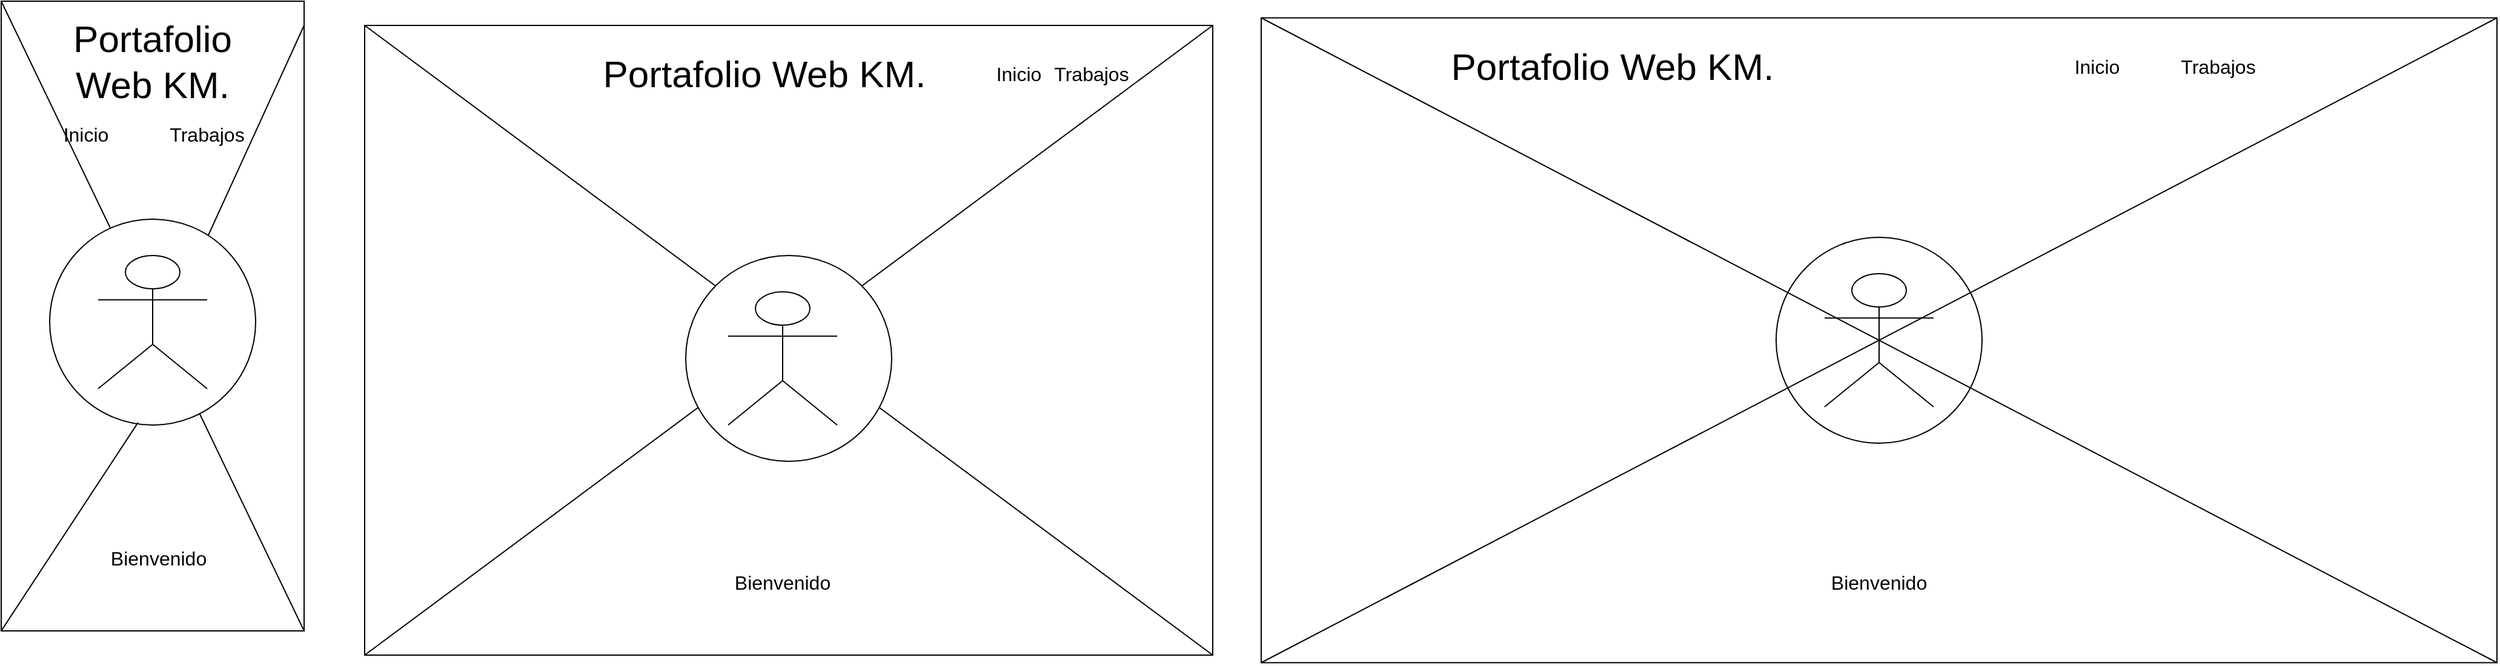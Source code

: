 <mxfile version="14.1.8" type="device"><diagram id="HtIJUIyKJgLhc6My_Ey2" name="Página-1"><mxGraphModel dx="1024" dy="592" grid="1" gridSize="10" guides="1" tooltips="1" connect="1" arrows="1" fold="1" page="1" pageScale="1" pageWidth="850" pageHeight="1100" math="0" shadow="0"><root><mxCell id="0"/><mxCell id="1" parent="0"/><mxCell id="I8LkWOjccIURcj4SrG9--1" value="" style="rounded=0;whiteSpace=wrap;html=1;" vertex="1" parent="1"><mxGeometry x="10" y="20" width="250" height="520" as="geometry"/></mxCell><mxCell id="I8LkWOjccIURcj4SrG9--2" value="" style="endArrow=none;html=1;exitX=0.769;exitY=0.081;exitDx=0;exitDy=0;exitPerimeter=0;" edge="1" parent="1" source="I8LkWOjccIURcj4SrG9--4"><mxGeometry width="50" height="50" relative="1" as="geometry"><mxPoint x="210" y="90" as="sourcePoint"/><mxPoint x="260" y="40" as="targetPoint"/></mxGeometry></mxCell><mxCell id="I8LkWOjccIURcj4SrG9--3" value="" style="endArrow=none;html=1;exitX=1;exitY=1;exitDx=0;exitDy=0;entryX=0;entryY=0;entryDx=0;entryDy=0;" edge="1" parent="1" source="I8LkWOjccIURcj4SrG9--1" target="I8LkWOjccIURcj4SrG9--1"><mxGeometry width="50" height="50" relative="1" as="geometry"><mxPoint x="20" y="570.0" as="sourcePoint"/><mxPoint x="270" y="50" as="targetPoint"/></mxGeometry></mxCell><mxCell id="I8LkWOjccIURcj4SrG9--4" value="" style="ellipse;whiteSpace=wrap;html=1;aspect=fixed;" vertex="1" parent="1"><mxGeometry x="50" y="200" width="170" height="170" as="geometry"/></mxCell><mxCell id="I8LkWOjccIURcj4SrG9--5" value="" style="endArrow=none;html=1;exitX=0;exitY=1;exitDx=0;exitDy=0;entryX=0.429;entryY=0.988;entryDx=0;entryDy=0;entryPerimeter=0;" edge="1" parent="1" source="I8LkWOjccIURcj4SrG9--1" target="I8LkWOjccIURcj4SrG9--4"><mxGeometry width="50" height="50" relative="1" as="geometry"><mxPoint x="10" y="560.0" as="sourcePoint"/><mxPoint x="260" y="40" as="targetPoint"/></mxGeometry></mxCell><mxCell id="I8LkWOjccIURcj4SrG9--6" value="" style="shape=umlActor;verticalLabelPosition=bottom;verticalAlign=top;html=1;outlineConnect=0;" vertex="1" parent="1"><mxGeometry x="90" y="230" width="90" height="110" as="geometry"/></mxCell><mxCell id="I8LkWOjccIURcj4SrG9--7" value="Portafolio Web KM." style="text;html=1;strokeColor=none;fillColor=none;align=center;verticalAlign=middle;whiteSpace=wrap;rounded=0;fontSize=31;" vertex="1" parent="1"><mxGeometry x="55" y="60" width="160" height="20" as="geometry"/></mxCell><mxCell id="I8LkWOjccIURcj4SrG9--8" value="Inicio" style="text;html=1;strokeColor=none;fillColor=none;align=center;verticalAlign=middle;whiteSpace=wrap;rounded=0;fontSize=16;" vertex="1" parent="1"><mxGeometry x="60" y="120" width="40" height="20" as="geometry"/></mxCell><mxCell id="I8LkWOjccIURcj4SrG9--9" value="Trabajos" style="text;html=1;strokeColor=none;fillColor=none;align=center;verticalAlign=middle;whiteSpace=wrap;rounded=0;fontSize=16;" vertex="1" parent="1"><mxGeometry x="160" y="120" width="40" height="20" as="geometry"/></mxCell><mxCell id="I8LkWOjccIURcj4SrG9--10" value="Bienvenido" style="text;html=1;strokeColor=none;fillColor=none;align=center;verticalAlign=middle;whiteSpace=wrap;rounded=0;fontSize=16;" vertex="1" parent="1"><mxGeometry x="120" y="470" width="40" height="20" as="geometry"/></mxCell><mxCell id="I8LkWOjccIURcj4SrG9--14" value="" style="rounded=0;whiteSpace=wrap;html=1;" vertex="1" parent="1"><mxGeometry x="310" y="40" width="700" height="520" as="geometry"/></mxCell><mxCell id="I8LkWOjccIURcj4SrG9--15" value="Portafolio Web KM." style="text;html=1;strokeColor=none;fillColor=none;align=center;verticalAlign=middle;whiteSpace=wrap;rounded=0;fontSize=31;" vertex="1" parent="1"><mxGeometry x="500" y="70" width="280" height="20" as="geometry"/></mxCell><mxCell id="I8LkWOjccIURcj4SrG9--16" value="Inicio" style="text;html=1;strokeColor=none;fillColor=none;align=center;verticalAlign=middle;whiteSpace=wrap;rounded=0;fontSize=16;" vertex="1" parent="1"><mxGeometry x="830" y="70" width="40" height="20" as="geometry"/></mxCell><mxCell id="I8LkWOjccIURcj4SrG9--17" value="Trabajos" style="text;html=1;strokeColor=none;fillColor=none;align=center;verticalAlign=middle;whiteSpace=wrap;rounded=0;fontSize=16;" vertex="1" parent="1"><mxGeometry x="890" y="70" width="40" height="20" as="geometry"/></mxCell><mxCell id="I8LkWOjccIURcj4SrG9--18" value="" style="endArrow=none;html=1;fontSize=16;entryX=0;entryY=0;entryDx=0;entryDy=0;exitX=1;exitY=1;exitDx=0;exitDy=0;" edge="1" parent="1" source="I8LkWOjccIURcj4SrG9--14" target="I8LkWOjccIURcj4SrG9--14"><mxGeometry width="50" height="50" relative="1" as="geometry"><mxPoint x="620" y="260" as="sourcePoint"/><mxPoint x="670" y="210" as="targetPoint"/></mxGeometry></mxCell><mxCell id="I8LkWOjccIURcj4SrG9--19" value="" style="endArrow=none;html=1;fontSize=16;entryX=1;entryY=0;entryDx=0;entryDy=0;exitX=0;exitY=1;exitDx=0;exitDy=0;" edge="1" parent="1" source="I8LkWOjccIURcj4SrG9--14" target="I8LkWOjccIURcj4SrG9--14"><mxGeometry width="50" height="50" relative="1" as="geometry"><mxPoint x="620" y="260" as="sourcePoint"/><mxPoint x="670" y="210" as="targetPoint"/></mxGeometry></mxCell><mxCell id="I8LkWOjccIURcj4SrG9--20" value="" style="ellipse;whiteSpace=wrap;html=1;aspect=fixed;" vertex="1" parent="1"><mxGeometry x="575" y="230" width="170" height="170" as="geometry"/></mxCell><mxCell id="I8LkWOjccIURcj4SrG9--21" value="" style="shape=umlActor;verticalLabelPosition=bottom;verticalAlign=top;html=1;outlineConnect=0;" vertex="1" parent="1"><mxGeometry x="610" y="260" width="90" height="110" as="geometry"/></mxCell><mxCell id="I8LkWOjccIURcj4SrG9--22" value="Bienvenido" style="text;html=1;strokeColor=none;fillColor=none;align=center;verticalAlign=middle;whiteSpace=wrap;rounded=0;fontSize=16;" vertex="1" parent="1"><mxGeometry x="635" y="490" width="40" height="20" as="geometry"/></mxCell><mxCell id="I8LkWOjccIURcj4SrG9--23" value="" style="rounded=0;whiteSpace=wrap;html=1;rotation=90;" vertex="1" parent="1"><mxGeometry x="1293.75" y="-210" width="532.5" height="1020" as="geometry"/></mxCell><mxCell id="I8LkWOjccIURcj4SrG9--24" value="Portafolio Web KM." style="text;html=1;strokeColor=none;fillColor=none;align=center;verticalAlign=middle;whiteSpace=wrap;rounded=0;fontSize=31;" vertex="1" parent="1"><mxGeometry x="1200" y="63.75" width="280" height="20" as="geometry"/></mxCell><mxCell id="I8LkWOjccIURcj4SrG9--25" value="Inicio" style="text;html=1;strokeColor=none;fillColor=none;align=center;verticalAlign=middle;whiteSpace=wrap;rounded=0;fontSize=16;" vertex="1" parent="1"><mxGeometry x="1720" y="63.75" width="40" height="20" as="geometry"/></mxCell><mxCell id="I8LkWOjccIURcj4SrG9--26" value="Trabajos" style="text;html=1;strokeColor=none;fillColor=none;align=center;verticalAlign=middle;whiteSpace=wrap;rounded=0;fontSize=16;" vertex="1" parent="1"><mxGeometry x="1820" y="63.75" width="40" height="20" as="geometry"/></mxCell><mxCell id="I8LkWOjccIURcj4SrG9--27" value="" style="ellipse;whiteSpace=wrap;html=1;aspect=fixed;" vertex="1" parent="1"><mxGeometry x="1475" y="215" width="170" height="170" as="geometry"/></mxCell><mxCell id="I8LkWOjccIURcj4SrG9--28" value="" style="shape=umlActor;verticalLabelPosition=bottom;verticalAlign=top;html=1;outlineConnect=0;" vertex="1" parent="1"><mxGeometry x="1515" y="245" width="90" height="110" as="geometry"/></mxCell><mxCell id="I8LkWOjccIURcj4SrG9--29" value="" style="endArrow=none;html=1;fontSize=16;entryX=0;entryY=1;entryDx=0;entryDy=0;exitX=1;exitY=0;exitDx=0;exitDy=0;" edge="1" parent="1" source="I8LkWOjccIURcj4SrG9--23" target="I8LkWOjccIURcj4SrG9--23"><mxGeometry width="50" height="50" relative="1" as="geometry"><mxPoint x="1400" y="423.75" as="sourcePoint"/><mxPoint x="1450" y="373.75" as="targetPoint"/></mxGeometry></mxCell><mxCell id="I8LkWOjccIURcj4SrG9--30" value="" style="endArrow=none;html=1;fontSize=16;exitX=1;exitY=1;exitDx=0;exitDy=0;entryX=0;entryY=0;entryDx=0;entryDy=0;" edge="1" parent="1" source="I8LkWOjccIURcj4SrG9--23" target="I8LkWOjccIURcj4SrG9--23"><mxGeometry width="50" height="50" relative="1" as="geometry"><mxPoint x="1400" y="423.75" as="sourcePoint"/><mxPoint x="1450" y="373.75" as="targetPoint"/></mxGeometry></mxCell><mxCell id="I8LkWOjccIURcj4SrG9--31" value="Bienvenido" style="text;html=1;strokeColor=none;fillColor=none;align=center;verticalAlign=middle;whiteSpace=wrap;rounded=0;fontSize=16;" vertex="1" parent="1"><mxGeometry x="1540" y="490" width="40" height="20" as="geometry"/></mxCell></root></mxGraphModel></diagram></mxfile>